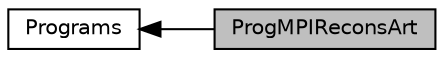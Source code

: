 digraph "ProgMPIReconsArt"
{
  edge [fontname="Helvetica",fontsize="10",labelfontname="Helvetica",labelfontsize="10"];
  node [fontname="Helvetica",fontsize="10",shape=record];
  rankdir=LR;
  Node0 [label="ProgMPIReconsArt",height=0.2,width=0.4,color="black", fillcolor="grey75", style="filled", fontcolor="black"];
  Node1 [label="Programs",height=0.2,width=0.4,color="black", fillcolor="white", style="filled",URL="$group__Programs.html"];
  Node1->Node0 [shape=plaintext, dir="back", style="solid"];
}
